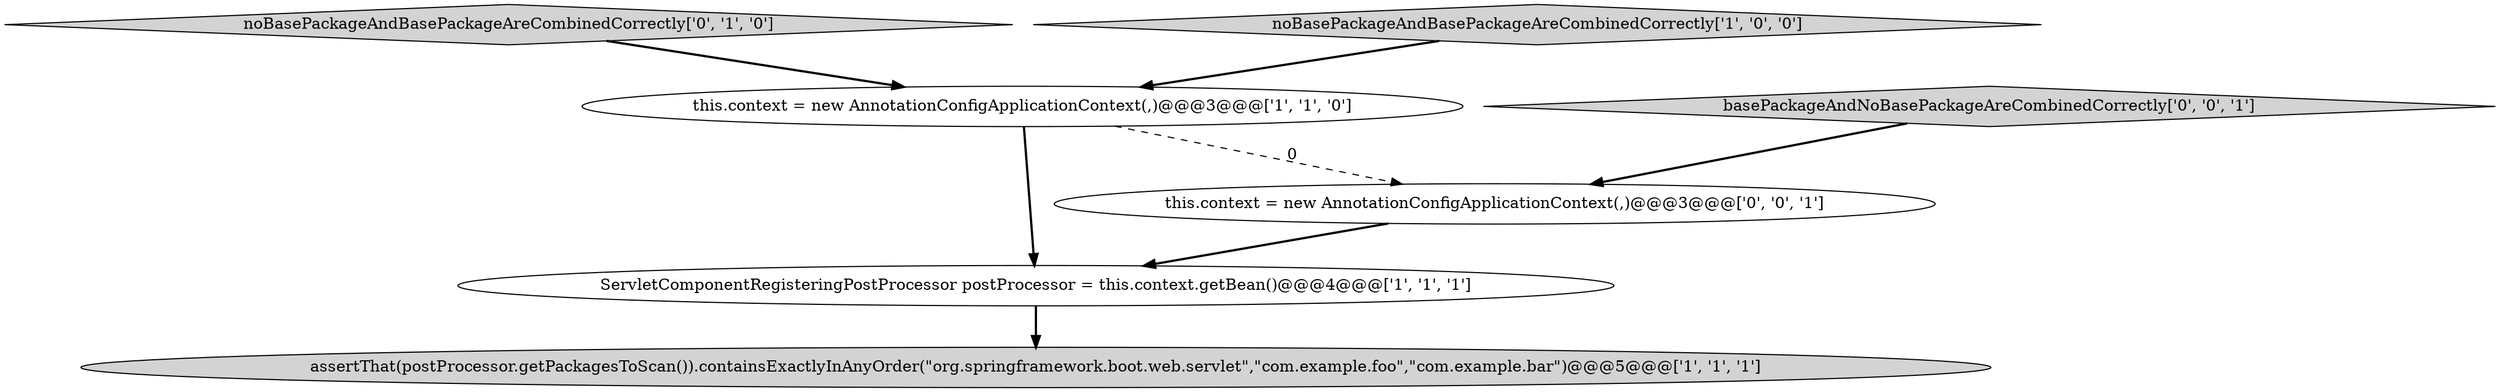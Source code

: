 digraph {
4 [style = filled, label = "noBasePackageAndBasePackageAreCombinedCorrectly['0', '1', '0']", fillcolor = lightgray, shape = diamond image = "AAA0AAABBB2BBB"];
6 [style = filled, label = "basePackageAndNoBasePackageAreCombinedCorrectly['0', '0', '1']", fillcolor = lightgray, shape = diamond image = "AAA0AAABBB3BBB"];
5 [style = filled, label = "this.context = new AnnotationConfigApplicationContext(,)@@@3@@@['0', '0', '1']", fillcolor = white, shape = ellipse image = "AAA0AAABBB3BBB"];
1 [style = filled, label = "ServletComponentRegisteringPostProcessor postProcessor = this.context.getBean()@@@4@@@['1', '1', '1']", fillcolor = white, shape = ellipse image = "AAA0AAABBB1BBB"];
3 [style = filled, label = "assertThat(postProcessor.getPackagesToScan()).containsExactlyInAnyOrder(\"org.springframework.boot.web.servlet\",\"com.example.foo\",\"com.example.bar\")@@@5@@@['1', '1', '1']", fillcolor = lightgray, shape = ellipse image = "AAA0AAABBB1BBB"];
0 [style = filled, label = "this.context = new AnnotationConfigApplicationContext(,)@@@3@@@['1', '1', '0']", fillcolor = white, shape = ellipse image = "AAA0AAABBB1BBB"];
2 [style = filled, label = "noBasePackageAndBasePackageAreCombinedCorrectly['1', '0', '0']", fillcolor = lightgray, shape = diamond image = "AAA0AAABBB1BBB"];
1->3 [style = bold, label=""];
5->1 [style = bold, label=""];
6->5 [style = bold, label=""];
2->0 [style = bold, label=""];
0->5 [style = dashed, label="0"];
0->1 [style = bold, label=""];
4->0 [style = bold, label=""];
}
